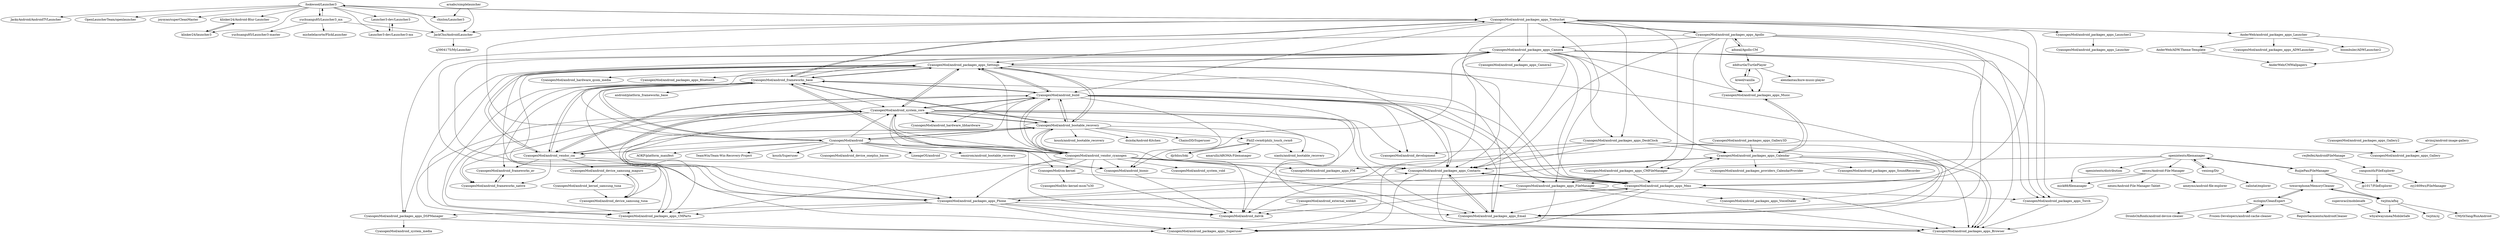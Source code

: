 digraph G {
"fookwood/Launcher3" -> "yuchuangu85/Launcher3_mx"
"fookwood/Launcher3" -> "CyanogenMod/android_packages_apps_Trebuchet"
"fookwood/Launcher3" -> "JackCho/AndroidLauncher"
"fookwood/Launcher3" -> "Launcher3-dev/Launcher3"
"fookwood/Launcher3" -> "JackyAndroid/AndroidTVLauncher" ["e"=1]
"fookwood/Launcher3" -> "OpenLauncherTeam/openlauncher" ["e"=1]
"fookwood/Launcher3" -> "joyoyao/superCleanMaster" ["e"=1]
"fookwood/Launcher3" -> "klinker24/Android-Blur-Launcher"
"fookwood/Launcher3" -> "Launcher3-dev/Launcher3-mx"
"fookwood/Launcher3" -> "chislon/Launcher3"
"fookwood/Launcher3" -> "klinker24/launcher3"
"CyanogenMod/android_packages_apps_Apollo" -> "adneal/Apollo-CM"
"CyanogenMod/android_packages_apps_Apollo" -> "CyanogenMod/android_packages_apps_Mms"
"CyanogenMod/android_packages_apps_Apollo" -> "CyanogenMod/android_packages_apps_Music"
"CyanogenMod/android_packages_apps_Apollo" -> "CyanogenMod/android_packages_apps_CMFileManager"
"CyanogenMod/android_packages_apps_Apollo" -> "CyanogenMod/android_packages_apps_Contacts"
"CyanogenMod/android_packages_apps_Apollo" -> "CyanogenMod/android_packages_apps_Browser"
"CyanogenMod/android_packages_apps_Apollo" -> "CyanogenMod/android_packages_apps_DSPManager"
"CyanogenMod/android_packages_apps_Apollo" -> "CyanogenMod/android_packages_apps_Camera"
"CyanogenMod/android_packages_apps_Apollo" -> "CyanogenMod/android_packages_apps_Trebuchet"
"CyanogenMod/android_packages_apps_Apollo" -> "CyanogenMod/android_packages_apps_Torch"
"openintents/filemanager" -> "veniosg/Dir"
"openintents/filemanager" -> "RuijiePan/FileManager"
"openintents/filemanager" -> "mick88/filemanager"
"openintents/filemanager" -> "openintents/distribution"
"openintents/filemanager" -> "CyanogenMod/android_packages_apps_CMFileManager"
"openintents/filemanager" -> "nexes/Android-File-Manager"
"CyanogenMod/android_frameworks_base" -> "CyanogenMod/android_packages_apps_Settings"
"CyanogenMod/android_frameworks_base" -> "CyanogenMod/android_build"
"CyanogenMod/android_frameworks_base" -> "CyanogenMod/android"
"CyanogenMod/android_frameworks_base" -> "CyanogenMod/android_system_core"
"CyanogenMod/android_frameworks_base" -> "CyanogenMod/android_vendor_cm"
"CyanogenMod/android_frameworks_base" -> "CyanogenMod/android_bootable_recovery"
"CyanogenMod/android_frameworks_base" -> "CyanogenMod/android_vendor_cyanogen"
"CyanogenMod/android_frameworks_base" -> "CyanogenMod/android_packages_apps_Trebuchet"
"CyanogenMod/android_frameworks_base" -> "CyanogenMod/android_frameworks_native"
"CyanogenMod/android_frameworks_base" -> "CyanogenMod/android_packages_apps_Mms"
"CyanogenMod/android_frameworks_base" -> "CyanogenMod/android_packages_apps_Camera"
"CyanogenMod/android_frameworks_base" -> "CyanogenMod/android_packages_apps_CMParts"
"CyanogenMod/android_frameworks_base" -> "CyanogenMod/android_packages_apps_Phone"
"CyanogenMod/android_frameworks_base" -> "CyanogenMod/android_frameworks_av"
"CyanogenMod/android_frameworks_base" -> "android/platform_frameworks_base" ["e"=1]
"Launcher3-dev/Launcher3-mx" -> "Launcher3-dev/Launcher3"
"CyanogenMod/android_external_webkit" -> "CyanogenMod/android_dalvik"
"djrbliss/loki" -> "PhilZ-cwm6/philz_touch_cwm6"
"Frozen-Developers/android-cache-cleaner" -> "mzlogin/CleanExpert"
"yuchuangu85/Launcher3_mx" -> "fookwood/Launcher3"
"yuchuangu85/Launcher3_mx" -> "yuchuangu85/Launcher3-master"
"yuchuangu85/Launcher3_mx" -> "JackCho/AndroidLauncher"
"yuchuangu85/Launcher3_mx" -> "michelelacorte/FlickLauncher" ["e"=1]
"CyanogenMod/android" -> "CyanogenMod/android_frameworks_base"
"CyanogenMod/android" -> "CyanogenMod/android_build"
"CyanogenMod/android" -> "CyanogenMod/android_bootable_recovery"
"CyanogenMod/android" -> "CyanogenMod/android_packages_apps_Settings"
"CyanogenMod/android" -> "LineageOS/android" ["e"=1]
"CyanogenMod/android" -> "CyanogenMod/android_vendor_cyanogen"
"CyanogenMod/android" -> "CyanogenMod/android_system_core"
"CyanogenMod/android" -> "CyanogenMod/android_packages_apps_Trebuchet"
"CyanogenMod/android" -> "CyanogenMod/android_vendor_cm"
"CyanogenMod/android" -> "omnirom/android_bootable_recovery" ["e"=1]
"CyanogenMod/android" -> "AOKP/platform_manifest" ["e"=1]
"CyanogenMod/android" -> "TeamWin/Team-Win-Recovery-Project" ["e"=1]
"CyanogenMod/android" -> "koush/Superuser" ["e"=1]
"CyanogenMod/android" -> "CyanogenMod/cm-kernel"
"CyanogenMod/android" -> "CyanogenMod/android_device_oneplus_bacon" ["e"=1]
"RuijiePan/FileManager" -> "jp1017/FileExplorer"
"RuijiePan/FileManager" -> "twjitm/afhq"
"RuijiePan/FileManager" -> "openintents/filemanager"
"RuijiePan/FileManager" -> "towavephone/MemoryCleaner"
"cwjfeifei/AndroidFileManage" -> "yangsmith/FileExplorer"
"CyanogenMod/android_packages_apps_Trebuchet" -> "fookwood/Launcher3"
"CyanogenMod/android_packages_apps_Trebuchet" -> "CyanogenMod/android_packages_apps_Camera"
"CyanogenMod/android_packages_apps_Trebuchet" -> "CyanogenMod/android_packages_apps_Settings"
"CyanogenMod/android_packages_apps_Trebuchet" -> "CyanogenMod/android_packages_apps_Launcher2"
"CyanogenMod/android_packages_apps_Trebuchet" -> "CyanogenMod/android_packages_apps_DeskClock"
"CyanogenMod/android_packages_apps_Trebuchet" -> "CyanogenMod/android_frameworks_base"
"CyanogenMod/android_packages_apps_Trebuchet" -> "CyanogenMod/android_packages_apps_CMFileManager"
"CyanogenMod/android_packages_apps_Trebuchet" -> "CyanogenMod/android_build"
"CyanogenMod/android_packages_apps_Trebuchet" -> "CyanogenMod/android_packages_apps_Apollo"
"CyanogenMod/android_packages_apps_Trebuchet" -> "CyanogenMod/android_packages_apps_Contacts"
"CyanogenMod/android_packages_apps_Trebuchet" -> "CyanogenMod/android_packages_apps_Mms"
"CyanogenMod/android_packages_apps_Trebuchet" -> "AnderWeb/android_packages_apps_Launcher"
"CyanogenMod/android_packages_apps_Trebuchet" -> "JackCho/AndroidLauncher"
"CyanogenMod/android_packages_apps_Trebuchet" -> "CyanogenMod/android_packages_apps_FileManager"
"CyanogenMod/android_packages_apps_Trebuchet" -> "CyanogenMod/android_packages_apps_Torch"
"CyanogenMod/android_packages_apps_Gallery3D" -> "CyanogenMod/android_packages_apps_Gallery"
"CyanogenMod/android_packages_apps_Gallery3D" -> "CyanogenMod/android_packages_apps_Calendar"
"CyanogenMod/android_packages_apps_Gallery3D" -> "CyanogenMod/android_packages_apps_FM"
"arnabc/simplelauncher" -> "JackCho/AndroidLauncher"
"arnabc/simplelauncher" -> "chislon/Launcher3"
"twjitm/afhq" -> "towavephone/MemoryCleaner"
"twjitm/afhq" -> "twjitm/sj"
"twjitm/afhq" -> "whyalwaysmea/MobileSafe"
"twjitm/afhq" -> "CMythYang/RunAndroid"
"kreed/vanilla" -> "CyanogenMod/android_packages_apps_Music"
"kreed/vanilla" -> "eddturtle/TurtlePlayer"
"JackCho/AndroidLauncher" -> "q3904175/MyLauncher"
"klinker24/Android-Blur-Launcher" -> "klinker24/launcher3"
"veniosg/Dir" -> "calintat/explorer"
"veniosg/Dir" -> "openintents/filemanager"
"CyanogenMod/android_bootable_recovery" -> "CyanogenMod/android_system_core"
"CyanogenMod/android_bootable_recovery" -> "CyanogenMod/android_build"
"CyanogenMod/android_bootable_recovery" -> "CyanogenMod/android_packages_apps_Settings"
"CyanogenMod/android_bootable_recovery" -> "CyanogenMod/android_vendor_cyanogen"
"CyanogenMod/android_bootable_recovery" -> "koush/android_bootable_recovery"
"CyanogenMod/android_bootable_recovery" -> "CyanogenMod/android_frameworks_base"
"CyanogenMod/android_bootable_recovery" -> "PhilZ-cwm6/philz_touch_cwm6"
"CyanogenMod/android_bootable_recovery" -> "CyanogenMod/android_vendor_cm"
"CyanogenMod/android_bootable_recovery" -> "xiaolu/android_bootable_recovery"
"CyanogenMod/android_bootable_recovery" -> "dsixda/Android-Kitchen" ["e"=1]
"CyanogenMod/android_bootable_recovery" -> "CyanogenMod/android_dalvik"
"CyanogenMod/android_bootable_recovery" -> "ChainsDD/Superuser" ["e"=1]
"CyanogenMod/android_bootable_recovery" -> "CyanogenMod/android_packages_apps_Phone"
"CyanogenMod/android_bootable_recovery" -> "CyanogenMod/android"
"CyanogenMod/android_bootable_recovery" -> "CyanogenMod/android_packages_apps_CMParts"
"yangsmith/FileExplorer" -> "jp1017/FileExplorer"
"yangsmith/FileExplorer" -> "zyj1609wz/FileManager"
"PhilZ-cwm6/philz_touch_cwm6" -> "xiaolu/android_bootable_recovery"
"PhilZ-cwm6/philz_touch_cwm6" -> "amarullz/AROMA-Filemanager" ["e"=1]
"PhilZ-cwm6/philz_touch_cwm6" -> "djrbliss/loki"
"CyanogenMod/android_system_core" -> "CyanogenMod/android_dalvik"
"CyanogenMod/android_system_core" -> "CyanogenMod/android_bionic"
"CyanogenMod/android_system_core" -> "CyanogenMod/android_packages_apps_Phone"
"CyanogenMod/android_system_core" -> "CyanogenMod/android_packages_apps_Settings"
"CyanogenMod/android_system_core" -> "CyanogenMod/android_build"
"CyanogenMod/android_system_core" -> "CyanogenMod/android_packages_apps_Email"
"CyanogenMod/android_system_core" -> "CyanogenMod/android_development"
"CyanogenMod/android_system_core" -> "CyanogenMod/android_frameworks_native"
"CyanogenMod/android_system_core" -> "CyanogenMod/android_packages_apps_Contacts"
"CyanogenMod/android_system_core" -> "CyanogenMod/android_hardware_libhardware"
"CyanogenMod/android_system_core" -> "CyanogenMod/android_packages_apps_Browser"
"CyanogenMod/android_system_core" -> "CyanogenMod/android_bootable_recovery"
"CyanogenMod/android_system_core" -> "CyanogenMod/android_vendor_cm"
"CyanogenMod/android_system_core" -> "CyanogenMod/android_packages_apps_Superuser"
"CyanogenMod/android_system_core" -> "CyanogenMod/android_packages_apps_CMParts"
"CyanogenMod/android_vendor_cm" -> "CyanogenMod/android_build"
"CyanogenMod/android_vendor_cm" -> "CyanogenMod/android_packages_apps_Settings"
"CyanogenMod/android_vendor_cm" -> "CyanogenMod/android_frameworks_av"
"CyanogenMod/android_vendor_cm" -> "CyanogenMod/android_system_core"
"CyanogenMod/android_vendor_cm" -> "CyanogenMod/android_frameworks_native"
"CyanogenMod/android_vendor_cm" -> "CyanogenMod/android_device_samsung_tuna"
"CyanogenMod/android_vendor_cm" -> "CyanogenMod/android_bionic"
"CyanogenMod/android_vendor_cm" -> "CyanogenMod/android_device_samsung_maguro"
"CyanogenMod/android_vendor_cm" -> "CyanogenMod/android_frameworks_base"
"Launcher3-dev/Launcher3" -> "Launcher3-dev/Launcher3-mx"
"CyanogenMod/android_packages_apps_Torch" -> "CyanogenMod/android_packages_apps_Browser"
"CyanogenMod/android_build" -> "CyanogenMod/android_packages_apps_Settings"
"CyanogenMod/android_build" -> "CyanogenMod/android_vendor_cm"
"CyanogenMod/android_build" -> "CyanogenMod/android_bionic"
"CyanogenMod/android_build" -> "CyanogenMod/android_system_core"
"CyanogenMod/android_build" -> "CyanogenMod/android_dalvik"
"CyanogenMod/android_build" -> "CyanogenMod/android_frameworks_base"
"CyanogenMod/android_build" -> "CyanogenMod/android_vendor_cyanogen"
"CyanogenMod/android_build" -> "CyanogenMod/android_packages_apps_Mms"
"CyanogenMod/android_build" -> "CyanogenMod/android_packages_apps_Email"
"CyanogenMod/android_build" -> "CyanogenMod/android_packages_apps_CMParts"
"CyanogenMod/android_build" -> "CyanogenMod/android_development"
"CyanogenMod/android_build" -> "CyanogenMod/android_bootable_recovery"
"CyanogenMod/android_build" -> "CyanogenMod/android_packages_apps_FileManager"
"CyanogenMod/android_build" -> "CyanogenMod/android_hardware_libhardware"
"CyanogenMod/android_build" -> "CyanogenMod/android_packages_apps_Contacts"
"superoracl/mobilesafe" -> "whyalwaysmea/MobileSafe"
"adneal/Apollo-CM" -> "CyanogenMod/android_packages_apps_Apollo"
"adneal/Apollo-CM" -> "eddturtle/TurtlePlayer"
"CyanogenMod/android_packages_apps_Gallery2" -> "CyanogenMod/android_packages_apps_Gallery"
"mzlogin/CleanExpert" -> "ReguloSarmiento/AndroidCleaner"
"mzlogin/CleanExpert" -> "Frozen-Developers/android-cache-cleaner"
"mzlogin/CleanExpert" -> "towavephone/MemoryCleaner"
"mzlogin/CleanExpert" -> "DroidsOnRoids/android-device-cleaner"
"CyanogenMod/android_packages_apps_Camera" -> "CyanogenMod/android_packages_apps_Contacts"
"CyanogenMod/android_packages_apps_Camera" -> "CyanogenMod/android_packages_apps_Phone"
"CyanogenMod/android_packages_apps_Camera" -> "CyanogenMod/android_packages_apps_Browser"
"CyanogenMod/android_packages_apps_Camera" -> "CyanogenMod/android_packages_apps_Calendar"
"CyanogenMod/android_packages_apps_Camera" -> "CyanogenMod/android_packages_apps_Mms"
"CyanogenMod/android_packages_apps_Camera" -> "CyanogenMod/android_packages_apps_CMParts"
"CyanogenMod/android_packages_apps_Camera" -> "CyanogenMod/android_packages_apps_Torch"
"CyanogenMod/android_packages_apps_Camera" -> "CyanogenMod/android_bionic"
"CyanogenMod/android_packages_apps_Camera" -> "CyanogenMod/android_packages_apps_Settings"
"CyanogenMod/android_packages_apps_Camera" -> "CyanogenMod/android_packages_apps_Email"
"CyanogenMod/android_packages_apps_Camera" -> "CyanogenMod/android_packages_apps_Music"
"CyanogenMod/android_packages_apps_Camera" -> "CyanogenMod/android_packages_apps_DeskClock"
"CyanogenMod/android_packages_apps_Camera" -> "CyanogenMod/android_packages_apps_Superuser"
"CyanogenMod/android_packages_apps_Camera" -> "CyanogenMod/android_packages_apps_Camera2"
"CyanogenMod/android_packages_apps_Camera" -> "CyanogenMod/android_dalvik"
"CyanogenMod/android_packages_apps_Settings" -> "CyanogenMod/android_packages_apps_CMParts"
"CyanogenMod/android_packages_apps_Settings" -> "CyanogenMod/android_build"
"CyanogenMod/android_packages_apps_Settings" -> "CyanogenMod/android_frameworks_base"
"CyanogenMod/android_packages_apps_Settings" -> "CyanogenMod/android_packages_apps_Phone"
"CyanogenMod/android_packages_apps_Settings" -> "CyanogenMod/android_packages_apps_Contacts"
"CyanogenMod/android_packages_apps_Settings" -> "CyanogenMod/android_system_core"
"CyanogenMod/android_packages_apps_Settings" -> "CyanogenMod/android_vendor_cm"
"CyanogenMod/android_packages_apps_Settings" -> "CyanogenMod/android_packages_apps_Browser"
"CyanogenMod/android_packages_apps_Settings" -> "CyanogenMod/android_packages_apps_Email"
"CyanogenMod/android_packages_apps_Settings" -> "CyanogenMod/android_packages_apps_Mms"
"CyanogenMod/android_packages_apps_Settings" -> "CyanogenMod/android_packages_apps_DSPManager"
"CyanogenMod/android_packages_apps_Settings" -> "CyanogenMod/android_hardware_qcom_media"
"CyanogenMod/android_packages_apps_Settings" -> "CyanogenMod/android_packages_apps_Camera"
"CyanogenMod/android_packages_apps_Settings" -> "CyanogenMod/android_packages_apps_Bluetooth"
"CyanogenMod/android_packages_apps_Settings" -> "CyanogenMod/android_bootable_recovery"
"towavephone/MemoryCleaner" -> "mzlogin/CleanExpert"
"towavephone/MemoryCleaner" -> "twjitm/afhq"
"CyanogenMod/android_bionic" -> "CyanogenMod/android_dalvik"
"AnderWeb/android_packages_apps_Launcher" -> "AnderWeb/ADW.Theme-Template"
"AnderWeb/android_packages_apps_Launcher" -> "CyanogenMod/android_packages_apps_ADWLauncher"
"AnderWeb/android_packages_apps_Launcher" -> "boombuler/ADWLauncher2"
"AnderWeb/android_packages_apps_Launcher" -> "AnderWeb/CMWallpapers"
"eddturtle/TurtlePlayer" -> "kreed/vanilla"
"eddturtle/TurtlePlayer" -> "CyanogenMod/android_packages_apps_Music"
"eddturtle/TurtlePlayer" -> "alexdantas/kure-music-player"
"CyanogenMod/android_vendor_cyanogen" -> "CyanogenMod/android_build"
"CyanogenMod/android_vendor_cyanogen" -> "CyanogenMod/android_packages_apps_CMParts"
"CyanogenMod/android_vendor_cyanogen" -> "CyanogenMod/android_bootable_recovery"
"CyanogenMod/android_vendor_cyanogen" -> "CyanogenMod/android_packages_apps_Settings"
"CyanogenMod/android_vendor_cyanogen" -> "CyanogenMod/android_packages_apps_Mms"
"CyanogenMod/android_vendor_cyanogen" -> "CyanogenMod/cm-kernel"
"CyanogenMod/android_vendor_cyanogen" -> "CyanogenMod/android_frameworks_base"
"CyanogenMod/android_vendor_cyanogen" -> "CyanogenMod/android_packages_apps_Contacts"
"CyanogenMod/android_vendor_cyanogen" -> "CyanogenMod/android_packages_apps_Phone"
"CyanogenMod/android_vendor_cyanogen" -> "CyanogenMod/android_system_core"
"CyanogenMod/android_vendor_cyanogen" -> "CyanogenMod/android_packages_apps_Email"
"CyanogenMod/android_vendor_cyanogen" -> "CyanogenMod/android_bionic"
"CyanogenMod/android_vendor_cyanogen" -> "CyanogenMod/android_packages_apps_FM"
"CyanogenMod/android_vendor_cyanogen" -> "CyanogenMod/android_dalvik"
"CyanogenMod/android_vendor_cyanogen" -> "CyanogenMod/android_system_vold"
"CyanogenMod/android_device_samsung_tuna" -> "CyanogenMod/android_device_samsung_maguro"
"CyanogenMod/android_kernel_samsung_tuna" -> "CyanogenMod/android_device_samsung_tuna"
"CyanogenMod/android_packages_apps_Contacts" -> "CyanogenMod/android_packages_apps_Browser"
"CyanogenMod/android_packages_apps_Contacts" -> "CyanogenMod/android_packages_apps_Mms"
"CyanogenMod/android_packages_apps_Contacts" -> "CyanogenMod/android_packages_apps_Email"
"CyanogenMod/android_packages_apps_Contacts" -> "CyanogenMod/android_packages_apps_Superuser"
"CyanogenMod/android_packages_apps_Contacts" -> "CyanogenMod/android_packages_apps_Calendar"
"nexes/Android-File-Manager" -> "mick88/filemanager"
"nexes/Android-File-Manager" -> "ameyms/android-file-explorer"
"nexes/Android-File-Manager" -> "nexes/Android-File-Manager-Tablet"
"nexes/Android-File-Manager" -> "CyanogenMod/android_packages_apps_FileManager"
"CyanogenMod/cm-kernel" -> "CyanogenMod/htc-kernel-msm7x30"
"CyanogenMod/cm-kernel" -> "CyanogenMod/android_packages_apps_FileManager"
"CyanogenMod/android_packages_apps_Email" -> "CyanogenMod/android_packages_apps_Browser"
"CyanogenMod/android_packages_apps_Email" -> "CyanogenMod/android_packages_apps_Contacts"
"alvinsj/android-image-gallery" -> "CyanogenMod/android_packages_apps_Gallery"
"CyanogenMod/android_packages_apps_Mms" -> "CyanogenMod/android_packages_apps_Browser"
"CyanogenMod/android_packages_apps_Mms" -> "CyanogenMod/android_packages_apps_Contacts"
"CyanogenMod/android_packages_apps_Mms" -> "CyanogenMod/android_packages_apps_Phone"
"CyanogenMod/android_packages_apps_Mms" -> "CyanogenMod/android_packages_apps_Email"
"CyanogenMod/android_packages_apps_Mms" -> "CyanogenMod/android_packages_apps_Torch"
"CyanogenMod/android_packages_apps_Mms" -> "CyanogenMod/android_packages_apps_Calendar"
"CyanogenMod/android_packages_apps_Mms" -> "CyanogenMod/android_packages_apps_Superuser"
"CyanogenMod/android_packages_apps_DSPManager" -> "CyanogenMod/android_system_media"
"CyanogenMod/android_packages_apps_DSPManager" -> "CyanogenMod/android_packages_apps_Superuser"
"CyanogenMod/android_frameworks_av" -> "CyanogenMod/android_frameworks_native"
"CyanogenMod/android_packages_apps_Calendar" -> "CyanogenMod/android_packages_apps_Browser"
"CyanogenMod/android_packages_apps_Calendar" -> "CyanogenMod/android_packages_providers_CalendarProvider"
"CyanogenMod/android_packages_apps_Calendar" -> "CyanogenMod/android_packages_apps_Email"
"CyanogenMod/android_packages_apps_Calendar" -> "CyanogenMod/android_packages_apps_Contacts"
"CyanogenMod/android_packages_apps_Calendar" -> "CyanogenMod/android_packages_apps_VoiceDialer"
"CyanogenMod/android_packages_apps_Calendar" -> "CyanogenMod/android_packages_apps_Music"
"CyanogenMod/android_packages_apps_Calendar" -> "CyanogenMod/android_packages_apps_SoundRecorder"
"CyanogenMod/android_packages_apps_FileManager" -> "CyanogenMod/android_packages_apps_Browser"
"CyanogenMod/android_packages_apps_FileManager" -> "CyanogenMod/android_packages_apps_VoiceDialer"
"CyanogenMod/android_packages_apps_FileManager" -> "CyanogenMod/android_dalvik"
"CyanogenMod/android_packages_apps_FileManager" -> "CyanogenMod/android_packages_apps_Superuser"
"klinker24/launcher3" -> "klinker24/Android-Blur-Launcher"
"CyanogenMod/android_packages_apps_CMFileManager" -> "CyanogenMod/android_packages_apps_FileManager"
"CyanogenMod/android_packages_apps_CMFileManager" -> "CyanogenMod/android_packages_apps_Mms"
"CyanogenMod/android_frameworks_native" -> "CyanogenMod/android_frameworks_av"
"CyanogenMod/android_packages_apps_DeskClock" -> "CyanogenMod/android_packages_apps_Browser"
"CyanogenMod/android_packages_apps_DeskClock" -> "CyanogenMod/android_packages_apps_Contacts"
"CyanogenMod/android_packages_apps_DeskClock" -> "CyanogenMod/android_packages_apps_Email"
"CyanogenMod/android_packages_apps_DeskClock" -> "CyanogenMod/android_packages_apps_Superuser"
"CyanogenMod/android_packages_apps_DeskClock" -> "CyanogenMod/android_packages_apps_Calendar"
"CyanogenMod/android_packages_apps_DeskClock" -> "CyanogenMod/android_development"
"CyanogenMod/android_packages_apps_Phone" -> "CyanogenMod/android_packages_apps_Email"
"CyanogenMod/android_packages_apps_Phone" -> "CyanogenMod/android_packages_apps_Browser"
"CyanogenMod/android_packages_apps_Phone" -> "CyanogenMod/android_packages_apps_Contacts"
"CyanogenMod/android_packages_apps_Phone" -> "CyanogenMod/android_dalvik"
"CyanogenMod/android_packages_apps_Phone" -> "CyanogenMod/android_packages_apps_Mms"
"CyanogenMod/android_packages_apps_Phone" -> "CyanogenMod/android_packages_apps_CMParts"
"CyanogenMod/android_packages_apps_Phone" -> "CyanogenMod/android_packages_apps_Calendar"
"CyanogenMod/android_packages_apps_Phone" -> "CyanogenMod/android_packages_apps_Superuser"
"CyanogenMod/android_packages_apps_Phone" -> "CyanogenMod/android_packages_apps_DSPManager"
"AnderWeb/ADW.Theme-Template" -> "AnderWeb/CMWallpapers"
"CyanogenMod/android_device_samsung_maguro" -> "CyanogenMod/android_device_samsung_tuna"
"CyanogenMod/android_device_samsung_maguro" -> "CyanogenMod/android_kernel_samsung_tuna"
"CyanogenMod/android_packages_apps_Launcher2" -> "CyanogenMod/android_packages_apps_Launcher"
"CyanogenMod/android_packages_apps_Music" -> "CyanogenMod/android_packages_apps_Calendar"
"fookwood/Launcher3" ["l"="-26.301,-22.51"]
"yuchuangu85/Launcher3_mx" ["l"="-26.303,-22.552"]
"CyanogenMod/android_packages_apps_Trebuchet" ["l"="-26.285,-22.437"]
"JackCho/AndroidLauncher" ["l"="-26.322,-22.525"]
"Launcher3-dev/Launcher3" ["l"="-26.267,-22.545"]
"JackyAndroid/AndroidTVLauncher" ["l"="49.775,-0.737"]
"OpenLauncherTeam/openlauncher" ["l"="-28.298,-22.087"]
"joyoyao/superCleanMaster" ["l"="-28.295,-22.367"]
"klinker24/Android-Blur-Launcher" ["l"="-26.35,-22.52"]
"Launcher3-dev/Launcher3-mx" ["l"="-26.271,-22.528"]
"chislon/Launcher3" ["l"="-26.338,-22.541"]
"klinker24/launcher3" ["l"="-26.34,-22.504"]
"CyanogenMod/android_packages_apps_Apollo" ["l"="-26.237,-22.425"]
"adneal/Apollo-CM" ["l"="-26.194,-22.421"]
"CyanogenMod/android_packages_apps_Mms" ["l"="-26.257,-22.403"]
"CyanogenMod/android_packages_apps_Music" ["l"="-26.211,-22.4"]
"CyanogenMod/android_packages_apps_CMFileManager" ["l"="-26.215,-22.445"]
"CyanogenMod/android_packages_apps_Contacts" ["l"="-26.264,-22.394"]
"CyanogenMod/android_packages_apps_Browser" ["l"="-26.265,-22.408"]
"CyanogenMod/android_packages_apps_DSPManager" ["l"="-26.249,-22.389"]
"CyanogenMod/android_packages_apps_Camera" ["l"="-26.279,-22.413"]
"CyanogenMod/android_packages_apps_Torch" ["l"="-26.26,-22.436"]
"openintents/filemanager" ["l"="-26.113,-22.489"]
"veniosg/Dir" ["l"="-26.103,-22.519"]
"RuijiePan/FileManager" ["l"="-26.053,-22.513"]
"mick88/filemanager" ["l"="-26.14,-22.483"]
"openintents/distribution" ["l"="-26.089,-22.481"]
"nexes/Android-File-Manager" ["l"="-26.154,-22.456"]
"CyanogenMod/android_frameworks_base" ["l"="-26.32,-22.388"]
"CyanogenMod/android_packages_apps_Settings" ["l"="-26.296,-22.394"]
"CyanogenMod/android_build" ["l"="-26.291,-22.379"]
"CyanogenMod/android" ["l"="-26.296,-22.343"]
"CyanogenMod/android_system_core" ["l"="-26.304,-22.373"]
"CyanogenMod/android_vendor_cm" ["l"="-26.332,-22.368"]
"CyanogenMod/android_bootable_recovery" ["l"="-26.316,-22.355"]
"CyanogenMod/android_vendor_cyanogen" ["l"="-26.28,-22.362"]
"CyanogenMod/android_frameworks_native" ["l"="-26.351,-22.372"]
"CyanogenMod/android_packages_apps_CMParts" ["l"="-26.304,-22.384"]
"CyanogenMod/android_packages_apps_Phone" ["l"="-26.277,-22.387"]
"CyanogenMod/android_frameworks_av" ["l"="-26.366,-22.382"]
"android/platform_frameworks_base" ["l"="48.514,0.517"]
"CyanogenMod/android_external_webkit" ["l"="-26.259,-22.326"]
"CyanogenMod/android_dalvik" ["l"="-26.272,-22.372"]
"djrbliss/loki" ["l"="-26.359,-22.259"]
"PhilZ-cwm6/philz_touch_cwm6" ["l"="-26.346,-22.288"]
"Frozen-Developers/android-cache-cleaner" ["l"="-25.947,-22.569"]
"mzlogin/CleanExpert" ["l"="-25.974,-22.556"]
"yuchuangu85/Launcher3-master" ["l"="-26.303,-22.587"]
"michelelacorte/FlickLauncher" ["l"="-28.346,-22.174"]
"LineageOS/android" ["l"="-25.929,-21.159"]
"omnirom/android_bootable_recovery" ["l"="-25.844,-21.143"]
"AOKP/platform_manifest" ["l"="-26.091,-21.221"]
"TeamWin/Team-Win-Recovery-Project" ["l"="-25.869,-21.145"]
"koush/Superuser" ["l"="-25.852,-21.017"]
"CyanogenMod/cm-kernel" ["l"="-26.245,-22.351"]
"CyanogenMod/android_device_oneplus_bacon" ["l"="-26.337,-21.975"]
"jp1017/FileExplorer" ["l"="-26.008,-22.493"]
"twjitm/afhq" ["l"="-26.03,-22.552"]
"towavephone/MemoryCleaner" ["l"="-26.007,-22.541"]
"cwjfeifei/AndroidFileManage" ["l"="-25.931,-22.475"]
"yangsmith/FileExplorer" ["l"="-25.967,-22.477"]
"CyanogenMod/android_packages_apps_Launcher2" ["l"="-26.272,-22.472"]
"CyanogenMod/android_packages_apps_DeskClock" ["l"="-26.261,-22.419"]
"AnderWeb/android_packages_apps_Launcher" ["l"="-26.379,-22.461"]
"CyanogenMod/android_packages_apps_FileManager" ["l"="-26.236,-22.405"]
"CyanogenMod/android_packages_apps_Gallery3D" ["l"="-26.206,-22.318"]
"CyanogenMod/android_packages_apps_Gallery" ["l"="-26.177,-22.272"]
"CyanogenMod/android_packages_apps_Calendar" ["l"="-26.237,-22.384"]
"CyanogenMod/android_packages_apps_FM" ["l"="-26.237,-22.322"]
"arnabc/simplelauncher" ["l"="-26.359,-22.559"]
"twjitm/sj" ["l"="-26.046,-22.571"]
"whyalwaysmea/MobileSafe" ["l"="-26.025,-22.587"]
"CMythYang/RunAndroid" ["l"="-26.017,-22.569"]
"kreed/vanilla" ["l"="-26.161,-22.407"]
"eddturtle/TurtlePlayer" ["l"="-26.166,-22.388"]
"q3904175/MyLauncher" ["l"="-26.33,-22.557"]
"calintat/explorer" ["l"="-26.102,-22.546"]
"koush/android_bootable_recovery" ["l"="-26.351,-22.327"]
"xiaolu/android_bootable_recovery" ["l"="-26.334,-22.31"]
"dsixda/Android-Kitchen" ["l"="-25.95,-21.144"]
"ChainsDD/Superuser" ["l"="-25.88,-20.982"]
"zyj1609wz/FileManager" ["l"="-25.96,-22.454"]
"amarullz/AROMA-Filemanager" ["l"="-26.094,-21.367"]
"CyanogenMod/android_bionic" ["l"="-26.307,-22.398"]
"CyanogenMod/android_packages_apps_Email" ["l"="-26.264,-22.383"]
"CyanogenMod/android_development" ["l"="-26.299,-22.412"]
"CyanogenMod/android_hardware_libhardware" ["l"="-26.342,-22.392"]
"CyanogenMod/android_packages_apps_Superuser" ["l"="-26.275,-22.399"]
"CyanogenMod/android_device_samsung_tuna" ["l"="-26.382,-22.36"]
"CyanogenMod/android_device_samsung_maguro" ["l"="-26.383,-22.345"]
"superoracl/mobilesafe" ["l"="-26.019,-22.612"]
"CyanogenMod/android_packages_apps_Gallery2" ["l"="-26.148,-22.259"]
"ReguloSarmiento/AndroidCleaner" ["l"="-25.972,-22.578"]
"DroidsOnRoids/android-device-cleaner" ["l"="-25.954,-22.543"]
"CyanogenMod/android_packages_apps_Camera2" ["l"="-26.311,-22.451"]
"CyanogenMod/android_hardware_qcom_media" ["l"="-26.342,-22.418"]
"CyanogenMod/android_packages_apps_Bluetooth" ["l"="-26.326,-22.429"]
"AnderWeb/ADW.Theme-Template" ["l"="-26.415,-22.471"]
"CyanogenMod/android_packages_apps_ADWLauncher" ["l"="-26.399,-22.487"]
"boombuler/ADWLauncher2" ["l"="-26.413,-22.449"]
"AnderWeb/CMWallpapers" ["l"="-26.399,-22.465"]
"alexdantas/kure-music-player" ["l"="-26.136,-22.372"]
"CyanogenMod/android_system_vold" ["l"="-26.279,-22.316"]
"CyanogenMod/android_kernel_samsung_tuna" ["l"="-26.409,-22.346"]
"ameyms/android-file-explorer" ["l"="-26.125,-22.455"]
"nexes/Android-File-Manager-Tablet" ["l"="-26.133,-22.439"]
"CyanogenMod/htc-kernel-msm7x30" ["l"="-26.22,-22.332"]
"alvinsj/android-image-gallery" ["l"="-26.172,-22.238"]
"CyanogenMod/android_system_media" ["l"="-26.227,-22.369"]
"CyanogenMod/android_packages_providers_CalendarProvider" ["l"="-26.208,-22.374"]
"CyanogenMod/android_packages_apps_VoiceDialer" ["l"="-26.217,-22.387"]
"CyanogenMod/android_packages_apps_SoundRecorder" ["l"="-26.205,-22.36"]
"CyanogenMod/android_packages_apps_Launcher" ["l"="-26.26,-22.489"]
}